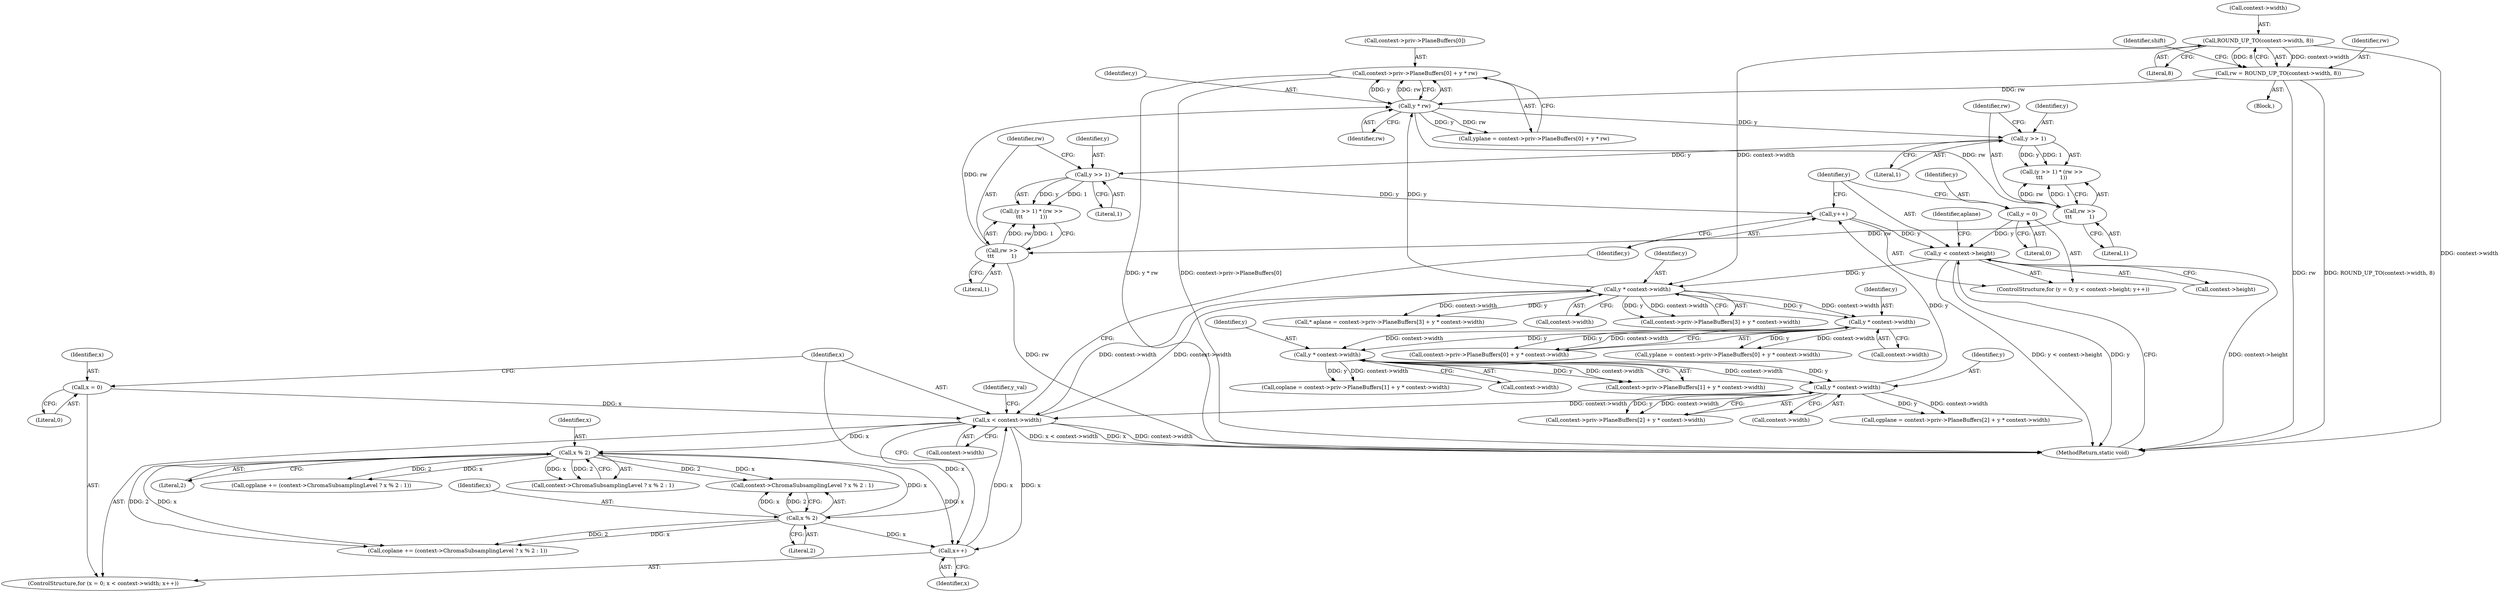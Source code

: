 digraph "1_FreeRDP_d1112c279bd1a327e8e4d0b5f371458bf2579659@pointer" {
"1000173" [label="(Call,context->priv->PlaneBuffers[0] + y * rw)"];
"1000181" [label="(Call,y * rw)"];
"1000161" [label="(Call,y * context->width)"];
"1000139" [label="(Call,y < context->height)"];
"1000144" [label="(Call,y++)"];
"1000212" [label="(Call,y >> 1)"];
"1000195" [label="(Call,y >> 1)"];
"1000260" [label="(Call,y * context->width)"];
"1000245" [label="(Call,y * context->width)"];
"1000230" [label="(Call,y * context->width)"];
"1000136" [label="(Call,y = 0)"];
"1000116" [label="(Call,ROUND_UP_TO(context->width, 8))"];
"1000269" [label="(Call,x < context->width)"];
"1000274" [label="(Call,x++)"];
"1000376" [label="(Call,x % 2)"];
"1000366" [label="(Call,x % 2)"];
"1000266" [label="(Call,x = 0)"];
"1000215" [label="(Call,rw >>\n\t\t\t          1)"];
"1000198" [label="(Call,rw >>\n\t\t\t          1)"];
"1000114" [label="(Call,rw = ROUND_UP_TO(context->width, 8))"];
"1000270" [label="(Identifier,x)"];
"1000114" [label="(Call,rw = ROUND_UP_TO(context->width, 8))"];
"1000232" [label="(Call,context->width)"];
"1000137" [label="(Identifier,y)"];
"1000271" [label="(Call,context->width)"];
"1000266" [label="(Call,x = 0)"];
"1000362" [label="(Call,context->ChromaSubsamplingLevel ? x % 2 : 1)"];
"1000136" [label="(Call,y = 0)"];
"1000151" [label="(Call,* aplane = context->priv->PlaneBuffers[3] + y * context->width)"];
"1000213" [label="(Identifier,y)"];
"1000268" [label="(Literal,0)"];
"1000214" [label="(Literal,1)"];
"1000279" [label="(Identifier,y_val)"];
"1000366" [label="(Call,x % 2)"];
"1000217" [label="(Literal,1)"];
"1000123" [label="(Identifier,shift)"];
"1000260" [label="(Call,y * context->width)"];
"1000274" [label="(Call,x++)"];
"1000117" [label="(Call,context->width)"];
"1000367" [label="(Identifier,x)"];
"1000216" [label="(Identifier,rw)"];
"1000145" [label="(Identifier,y)"];
"1000245" [label="(Call,y * context->width)"];
"1000174" [label="(Call,context->priv->PlaneBuffers[0])"];
"1000116" [label="(Call,ROUND_UP_TO(context->width, 8))"];
"1000252" [label="(Call,context->priv->PlaneBuffers[2] + y * context->width)"];
"1000262" [label="(Call,context->width)"];
"1000161" [label="(Call,y * context->width)"];
"1000230" [label="(Call,y * context->width)"];
"1000246" [label="(Identifier,y)"];
"1000368" [label="(Literal,2)"];
"1000215" [label="(Call,rw >>\n\t\t\t          1)"];
"1000275" [label="(Identifier,x)"];
"1000199" [label="(Identifier,rw)"];
"1000120" [label="(Literal,8)"];
"1000144" [label="(Call,y++)"];
"1000181" [label="(Call,y * rw)"];
"1000196" [label="(Identifier,y)"];
"1000115" [label="(Identifier,rw)"];
"1000212" [label="(Call,y >> 1)"];
"1000261" [label="(Identifier,y)"];
"1000376" [label="(Call,x % 2)"];
"1000235" [label="(Call,coplane = context->priv->PlaneBuffers[1] + y * context->width)"];
"1000247" [label="(Call,context->width)"];
"1000195" [label="(Call,y >> 1)"];
"1000198" [label="(Call,rw >>\n\t\t\t          1)"];
"1000220" [label="(Call,yplane = context->priv->PlaneBuffers[0] + y * context->width)"];
"1000200" [label="(Literal,1)"];
"1000163" [label="(Call,context->width)"];
"1000231" [label="(Identifier,y)"];
"1000152" [label="(Identifier,aplane)"];
"1000237" [label="(Call,context->priv->PlaneBuffers[1] + y * context->width)"];
"1000110" [label="(Block,)"];
"1000382" [label="(MethodReturn,static void)"];
"1000194" [label="(Call,(y >> 1) * (rw >>\n\t\t\t          1))"];
"1000377" [label="(Identifier,x)"];
"1000173" [label="(Call,context->priv->PlaneBuffers[0] + y * rw)"];
"1000372" [label="(Call,context->ChromaSubsamplingLevel ? x % 2 : 1)"];
"1000140" [label="(Identifier,y)"];
"1000141" [label="(Call,context->height)"];
"1000197" [label="(Literal,1)"];
"1000222" [label="(Call,context->priv->PlaneBuffers[0] + y * context->width)"];
"1000182" [label="(Identifier,y)"];
"1000139" [label="(Call,y < context->height)"];
"1000153" [label="(Call,context->priv->PlaneBuffers[3] + y * context->width)"];
"1000135" [label="(ControlStructure,for (y = 0; y < context->height; y++))"];
"1000171" [label="(Call,yplane = context->priv->PlaneBuffers[0] + y * rw)"];
"1000378" [label="(Literal,2)"];
"1000370" [label="(Call,cgplane += (context->ChromaSubsamplingLevel ? x % 2 : 1))"];
"1000183" [label="(Identifier,rw)"];
"1000250" [label="(Call,cgplane = context->priv->PlaneBuffers[2] + y * context->width)"];
"1000162" [label="(Identifier,y)"];
"1000269" [label="(Call,x < context->width)"];
"1000138" [label="(Literal,0)"];
"1000267" [label="(Identifier,x)"];
"1000265" [label="(ControlStructure,for (x = 0; x < context->width; x++))"];
"1000360" [label="(Call,coplane += (context->ChromaSubsamplingLevel ? x % 2 : 1))"];
"1000211" [label="(Call,(y >> 1) * (rw >>\n\t\t\t          1))"];
"1000173" -> "1000171"  [label="AST: "];
"1000173" -> "1000181"  [label="CFG: "];
"1000174" -> "1000173"  [label="AST: "];
"1000181" -> "1000173"  [label="AST: "];
"1000171" -> "1000173"  [label="CFG: "];
"1000173" -> "1000382"  [label="DDG: y * rw"];
"1000173" -> "1000382"  [label="DDG: context->priv->PlaneBuffers[0]"];
"1000181" -> "1000173"  [label="DDG: y"];
"1000181" -> "1000173"  [label="DDG: rw"];
"1000181" -> "1000183"  [label="CFG: "];
"1000182" -> "1000181"  [label="AST: "];
"1000183" -> "1000181"  [label="AST: "];
"1000181" -> "1000171"  [label="DDG: y"];
"1000181" -> "1000171"  [label="DDG: rw"];
"1000161" -> "1000181"  [label="DDG: y"];
"1000215" -> "1000181"  [label="DDG: rw"];
"1000114" -> "1000181"  [label="DDG: rw"];
"1000181" -> "1000195"  [label="DDG: y"];
"1000181" -> "1000198"  [label="DDG: rw"];
"1000161" -> "1000153"  [label="AST: "];
"1000161" -> "1000163"  [label="CFG: "];
"1000162" -> "1000161"  [label="AST: "];
"1000163" -> "1000161"  [label="AST: "];
"1000153" -> "1000161"  [label="CFG: "];
"1000161" -> "1000151"  [label="DDG: y"];
"1000161" -> "1000151"  [label="DDG: context->width"];
"1000161" -> "1000153"  [label="DDG: y"];
"1000161" -> "1000153"  [label="DDG: context->width"];
"1000139" -> "1000161"  [label="DDG: y"];
"1000116" -> "1000161"  [label="DDG: context->width"];
"1000269" -> "1000161"  [label="DDG: context->width"];
"1000161" -> "1000230"  [label="DDG: y"];
"1000161" -> "1000230"  [label="DDG: context->width"];
"1000161" -> "1000269"  [label="DDG: context->width"];
"1000139" -> "1000135"  [label="AST: "];
"1000139" -> "1000141"  [label="CFG: "];
"1000140" -> "1000139"  [label="AST: "];
"1000141" -> "1000139"  [label="AST: "];
"1000152" -> "1000139"  [label="CFG: "];
"1000382" -> "1000139"  [label="CFG: "];
"1000139" -> "1000382"  [label="DDG: context->height"];
"1000139" -> "1000382"  [label="DDG: y < context->height"];
"1000139" -> "1000382"  [label="DDG: y"];
"1000144" -> "1000139"  [label="DDG: y"];
"1000136" -> "1000139"  [label="DDG: y"];
"1000144" -> "1000135"  [label="AST: "];
"1000144" -> "1000145"  [label="CFG: "];
"1000145" -> "1000144"  [label="AST: "];
"1000140" -> "1000144"  [label="CFG: "];
"1000212" -> "1000144"  [label="DDG: y"];
"1000260" -> "1000144"  [label="DDG: y"];
"1000212" -> "1000211"  [label="AST: "];
"1000212" -> "1000214"  [label="CFG: "];
"1000213" -> "1000212"  [label="AST: "];
"1000214" -> "1000212"  [label="AST: "];
"1000216" -> "1000212"  [label="CFG: "];
"1000212" -> "1000211"  [label="DDG: y"];
"1000212" -> "1000211"  [label="DDG: 1"];
"1000195" -> "1000212"  [label="DDG: y"];
"1000195" -> "1000194"  [label="AST: "];
"1000195" -> "1000197"  [label="CFG: "];
"1000196" -> "1000195"  [label="AST: "];
"1000197" -> "1000195"  [label="AST: "];
"1000199" -> "1000195"  [label="CFG: "];
"1000195" -> "1000194"  [label="DDG: y"];
"1000195" -> "1000194"  [label="DDG: 1"];
"1000260" -> "1000252"  [label="AST: "];
"1000260" -> "1000262"  [label="CFG: "];
"1000261" -> "1000260"  [label="AST: "];
"1000262" -> "1000260"  [label="AST: "];
"1000252" -> "1000260"  [label="CFG: "];
"1000260" -> "1000250"  [label="DDG: y"];
"1000260" -> "1000250"  [label="DDG: context->width"];
"1000260" -> "1000252"  [label="DDG: y"];
"1000260" -> "1000252"  [label="DDG: context->width"];
"1000245" -> "1000260"  [label="DDG: y"];
"1000245" -> "1000260"  [label="DDG: context->width"];
"1000260" -> "1000269"  [label="DDG: context->width"];
"1000245" -> "1000237"  [label="AST: "];
"1000245" -> "1000247"  [label="CFG: "];
"1000246" -> "1000245"  [label="AST: "];
"1000247" -> "1000245"  [label="AST: "];
"1000237" -> "1000245"  [label="CFG: "];
"1000245" -> "1000235"  [label="DDG: y"];
"1000245" -> "1000235"  [label="DDG: context->width"];
"1000245" -> "1000237"  [label="DDG: y"];
"1000245" -> "1000237"  [label="DDG: context->width"];
"1000230" -> "1000245"  [label="DDG: y"];
"1000230" -> "1000245"  [label="DDG: context->width"];
"1000230" -> "1000222"  [label="AST: "];
"1000230" -> "1000232"  [label="CFG: "];
"1000231" -> "1000230"  [label="AST: "];
"1000232" -> "1000230"  [label="AST: "];
"1000222" -> "1000230"  [label="CFG: "];
"1000230" -> "1000220"  [label="DDG: y"];
"1000230" -> "1000220"  [label="DDG: context->width"];
"1000230" -> "1000222"  [label="DDG: y"];
"1000230" -> "1000222"  [label="DDG: context->width"];
"1000136" -> "1000135"  [label="AST: "];
"1000136" -> "1000138"  [label="CFG: "];
"1000137" -> "1000136"  [label="AST: "];
"1000138" -> "1000136"  [label="AST: "];
"1000140" -> "1000136"  [label="CFG: "];
"1000116" -> "1000114"  [label="AST: "];
"1000116" -> "1000120"  [label="CFG: "];
"1000117" -> "1000116"  [label="AST: "];
"1000120" -> "1000116"  [label="AST: "];
"1000114" -> "1000116"  [label="CFG: "];
"1000116" -> "1000382"  [label="DDG: context->width"];
"1000116" -> "1000114"  [label="DDG: context->width"];
"1000116" -> "1000114"  [label="DDG: 8"];
"1000269" -> "1000265"  [label="AST: "];
"1000269" -> "1000271"  [label="CFG: "];
"1000270" -> "1000269"  [label="AST: "];
"1000271" -> "1000269"  [label="AST: "];
"1000279" -> "1000269"  [label="CFG: "];
"1000145" -> "1000269"  [label="CFG: "];
"1000269" -> "1000382"  [label="DDG: x < context->width"];
"1000269" -> "1000382"  [label="DDG: x"];
"1000269" -> "1000382"  [label="DDG: context->width"];
"1000274" -> "1000269"  [label="DDG: x"];
"1000266" -> "1000269"  [label="DDG: x"];
"1000269" -> "1000274"  [label="DDG: x"];
"1000269" -> "1000366"  [label="DDG: x"];
"1000269" -> "1000376"  [label="DDG: x"];
"1000274" -> "1000265"  [label="AST: "];
"1000274" -> "1000275"  [label="CFG: "];
"1000275" -> "1000274"  [label="AST: "];
"1000270" -> "1000274"  [label="CFG: "];
"1000376" -> "1000274"  [label="DDG: x"];
"1000366" -> "1000274"  [label="DDG: x"];
"1000376" -> "1000372"  [label="AST: "];
"1000376" -> "1000378"  [label="CFG: "];
"1000377" -> "1000376"  [label="AST: "];
"1000378" -> "1000376"  [label="AST: "];
"1000372" -> "1000376"  [label="CFG: "];
"1000376" -> "1000360"  [label="DDG: x"];
"1000376" -> "1000360"  [label="DDG: 2"];
"1000376" -> "1000362"  [label="DDG: x"];
"1000376" -> "1000362"  [label="DDG: 2"];
"1000376" -> "1000370"  [label="DDG: x"];
"1000376" -> "1000370"  [label="DDG: 2"];
"1000376" -> "1000372"  [label="DDG: x"];
"1000376" -> "1000372"  [label="DDG: 2"];
"1000366" -> "1000376"  [label="DDG: x"];
"1000366" -> "1000362"  [label="AST: "];
"1000366" -> "1000368"  [label="CFG: "];
"1000367" -> "1000366"  [label="AST: "];
"1000368" -> "1000366"  [label="AST: "];
"1000362" -> "1000366"  [label="CFG: "];
"1000366" -> "1000360"  [label="DDG: x"];
"1000366" -> "1000360"  [label="DDG: 2"];
"1000366" -> "1000362"  [label="DDG: x"];
"1000366" -> "1000362"  [label="DDG: 2"];
"1000266" -> "1000265"  [label="AST: "];
"1000266" -> "1000268"  [label="CFG: "];
"1000267" -> "1000266"  [label="AST: "];
"1000268" -> "1000266"  [label="AST: "];
"1000270" -> "1000266"  [label="CFG: "];
"1000215" -> "1000211"  [label="AST: "];
"1000215" -> "1000217"  [label="CFG: "];
"1000216" -> "1000215"  [label="AST: "];
"1000217" -> "1000215"  [label="AST: "];
"1000211" -> "1000215"  [label="CFG: "];
"1000215" -> "1000382"  [label="DDG: rw"];
"1000215" -> "1000211"  [label="DDG: rw"];
"1000215" -> "1000211"  [label="DDG: 1"];
"1000198" -> "1000215"  [label="DDG: rw"];
"1000198" -> "1000194"  [label="AST: "];
"1000198" -> "1000200"  [label="CFG: "];
"1000199" -> "1000198"  [label="AST: "];
"1000200" -> "1000198"  [label="AST: "];
"1000194" -> "1000198"  [label="CFG: "];
"1000198" -> "1000194"  [label="DDG: rw"];
"1000198" -> "1000194"  [label="DDG: 1"];
"1000114" -> "1000110"  [label="AST: "];
"1000115" -> "1000114"  [label="AST: "];
"1000123" -> "1000114"  [label="CFG: "];
"1000114" -> "1000382"  [label="DDG: rw"];
"1000114" -> "1000382"  [label="DDG: ROUND_UP_TO(context->width, 8)"];
}
